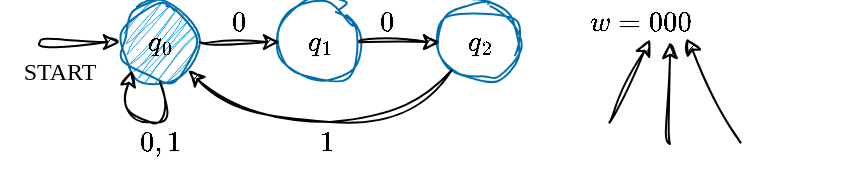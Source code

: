 <mxfile version="28.2.5">
  <diagram name="Pagina-1" id="MN7WsSKvXLgIGYer2BLl">
    <mxGraphModel dx="1892" dy="1324" grid="1" gridSize="10" guides="1" tooltips="1" connect="1" arrows="1" fold="1" page="1" pageScale="1" pageWidth="827" pageHeight="1169" math="1" shadow="0">
      <root>
        <mxCell id="0" />
        <mxCell id="1" parent="0" />
        <mxCell id="ddl-roebjKmBMkPWHnF6-1" value="&lt;font style=&quot;color: light-dark(rgb(0, 0, 0), rgb(255, 255, 255));&quot;&gt;$$q_{2}$$&lt;/font&gt;" style="ellipse;whiteSpace=wrap;html=1;fillColor=none;fontColor=#ffffff;strokeColor=#006EAF;sketch=1;curveFitting=1;jiggle=2;" parent="1" vertex="1">
          <mxGeometry x="440" y="400" width="40" height="40" as="geometry" />
        </mxCell>
        <mxCell id="ddl-roebjKmBMkPWHnF6-2" value="&lt;font style=&quot;color: light-dark(rgb(0, 0, 0), rgb(255, 255, 255));&quot;&gt;$$q_{0}$$&lt;/font&gt;" style="ellipse;whiteSpace=wrap;html=1;sketch=1;curveFitting=1;jiggle=2;fillColor=#1ba1e2;fontColor=#ffffff;strokeColor=#006EAF;" parent="1" vertex="1">
          <mxGeometry x="280" y="400" width="40" height="40" as="geometry" />
        </mxCell>
        <mxCell id="ddl-roebjKmBMkPWHnF6-7" value="&lt;font style=&quot;color: light-dark(rgb(0, 0, 0), rgb(255, 255, 255));&quot;&gt;$$q_{1}$$&lt;/font&gt;" style="ellipse;whiteSpace=wrap;html=1;sketch=1;curveFitting=1;jiggle=2;fillColor=none;fontColor=#ffffff;strokeColor=#006EAF;" parent="1" vertex="1">
          <mxGeometry x="360" y="400" width="40" height="40" as="geometry" />
        </mxCell>
        <mxCell id="ddl-roebjKmBMkPWHnF6-11" value="" style="curved=1;endArrow=classic;html=1;rounded=0;exitX=1;exitY=0.5;exitDx=0;exitDy=0;entryX=0;entryY=0.5;entryDx=0;entryDy=0;sketch=1;curveFitting=1;jiggle=2;strokeColor=light-dark(#000000,#FFFFFF);" parent="1" source="ddl-roebjKmBMkPWHnF6-2" target="ddl-roebjKmBMkPWHnF6-7" edge="1">
          <mxGeometry width="50" height="50" relative="1" as="geometry">
            <mxPoint x="440" y="339.79" as="sourcePoint" />
            <mxPoint x="480" y="339.79" as="targetPoint" />
            <Array as="points" />
          </mxGeometry>
        </mxCell>
        <mxCell id="61cGgM1Lmk8JUmtUeZvV-2" value="" style="curved=1;endArrow=classic;html=1;rounded=0;entryX=0;entryY=0.5;entryDx=0;entryDy=0;sketch=1;curveFitting=1;jiggle=2;strokeColor=light-dark(#000000,#FFFFFF);" parent="1" target="ddl-roebjKmBMkPWHnF6-2" edge="1">
          <mxGeometry width="50" height="50" relative="1" as="geometry">
            <mxPoint x="240" y="420" as="sourcePoint" />
            <mxPoint x="260" y="419.75" as="targetPoint" />
            <Array as="points" />
          </mxGeometry>
        </mxCell>
        <mxCell id="61cGgM1Lmk8JUmtUeZvV-3" value="&lt;font style=&quot;color: light-dark(rgb(0, 0, 0), rgb(255, 255, 255));&quot;&gt;START&lt;/font&gt;" style="text;html=1;align=center;verticalAlign=middle;whiteSpace=wrap;rounded=0;fontFamily=Comic Sans MS;" parent="1" vertex="1">
          <mxGeometry x="220" y="420" width="60" height="30" as="geometry" />
        </mxCell>
        <mxCell id="9zvys9ynLDpc2vi1LoEm-1" value="" style="curved=1;endArrow=classic;html=1;rounded=0;exitX=1;exitY=0.5;exitDx=0;exitDy=0;entryX=0;entryY=0.5;entryDx=0;entryDy=0;sketch=1;curveFitting=1;jiggle=2;strokeColor=light-dark(#000000,#FFFFFF);" parent="1" source="ddl-roebjKmBMkPWHnF6-7" target="ddl-roebjKmBMkPWHnF6-1" edge="1">
          <mxGeometry width="50" height="50" relative="1" as="geometry">
            <mxPoint x="420" y="430" as="sourcePoint" />
            <mxPoint x="500" y="430" as="targetPoint" />
            <Array as="points" />
          </mxGeometry>
        </mxCell>
        <mxCell id="9zvys9ynLDpc2vi1LoEm-6" value="&lt;font style=&quot;color: light-dark(rgb(0, 0, 0), rgb(255, 255, 255));&quot;&gt;$$0,1$$&lt;/font&gt;" style="text;html=1;align=center;verticalAlign=middle;whiteSpace=wrap;rounded=0;" parent="1" vertex="1">
          <mxGeometry x="270" y="460" width="60" height="20" as="geometry" />
        </mxCell>
        <mxCell id="GS6e04Pmvjvr_a8v59-t-1" value="" style="curved=1;endArrow=classic;html=1;rounded=0;exitX=0.5;exitY=1;exitDx=0;exitDy=0;sketch=1;curveFitting=1;jiggle=2;entryX=0;entryY=1;entryDx=0;entryDy=0;strokeColor=light-dark(#000000,#FFFFFF);" edge="1" parent="1" source="ddl-roebjKmBMkPWHnF6-2" target="ddl-roebjKmBMkPWHnF6-2">
          <mxGeometry width="50" height="50" relative="1" as="geometry">
            <mxPoint x="320" y="470" as="sourcePoint" />
            <mxPoint x="350" y="480" as="targetPoint" />
            <Array as="points">
              <mxPoint x="310" y="460" />
              <mxPoint x="280" y="460" />
            </Array>
          </mxGeometry>
        </mxCell>
        <mxCell id="GS6e04Pmvjvr_a8v59-t-3" value="&lt;font style=&quot;color: light-dark(rgb(0, 0, 0), rgb(255, 255, 255));&quot;&gt;$$0$$&lt;/font&gt;" style="text;html=1;align=center;verticalAlign=middle;whiteSpace=wrap;rounded=0;" vertex="1" parent="1">
          <mxGeometry x="310" y="400" width="60" height="20" as="geometry" />
        </mxCell>
        <mxCell id="GS6e04Pmvjvr_a8v59-t-4" value="&lt;font style=&quot;color: light-dark(rgb(0, 0, 0), rgb(255, 255, 255));&quot;&gt;$$0$$&lt;/font&gt;" style="text;html=1;align=center;verticalAlign=middle;whiteSpace=wrap;rounded=0;" vertex="1" parent="1">
          <mxGeometry x="384" y="400" width="60" height="20" as="geometry" />
        </mxCell>
        <mxCell id="GS6e04Pmvjvr_a8v59-t-5" value="" style="curved=1;endArrow=classic;html=1;rounded=0;exitX=0;exitY=1;exitDx=0;exitDy=0;entryX=1;entryY=1;entryDx=0;entryDy=0;sketch=1;curveFitting=1;jiggle=2;strokeColor=light-dark(#000000,#FFFFFF);" edge="1" parent="1" source="ddl-roebjKmBMkPWHnF6-1" target="ddl-roebjKmBMkPWHnF6-2">
          <mxGeometry width="50" height="50" relative="1" as="geometry">
            <mxPoint x="360" y="490" as="sourcePoint" />
            <mxPoint x="400" y="490" as="targetPoint" />
            <Array as="points">
              <mxPoint x="430" y="460" />
              <mxPoint x="340" y="460" />
            </Array>
          </mxGeometry>
        </mxCell>
        <mxCell id="GS6e04Pmvjvr_a8v59-t-6" value="&lt;font style=&quot;color: light-dark(rgb(0, 0, 0), rgb(255, 255, 255));&quot;&gt;$$1$$&lt;/font&gt;" style="text;html=1;align=center;verticalAlign=middle;whiteSpace=wrap;rounded=0;" vertex="1" parent="1">
          <mxGeometry x="354" y="460" width="60" height="20" as="geometry" />
        </mxCell>
        <mxCell id="GS6e04Pmvjvr_a8v59-t-7" value="&lt;font style=&quot;color: light-dark(rgb(0, 0, 0), rgb(255, 255, 255));&quot;&gt;$$w=000$$&lt;/font&gt;" style="text;html=1;align=center;verticalAlign=middle;whiteSpace=wrap;rounded=0;" vertex="1" parent="1">
          <mxGeometry x="510" y="400" width="60" height="20" as="geometry" />
        </mxCell>
        <mxCell id="GS6e04Pmvjvr_a8v59-t-9" value="&lt;span style=&quot;color: rgb(255, 255, 255); font-family: Helvetica; font-size: 12px; font-style: normal; font-variant-ligatures: normal; font-variant-caps: normal; font-weight: 400; letter-spacing: normal; orphans: 2; text-align: center; text-indent: 0px; text-transform: none; widows: 2; word-spacing: 0px; -webkit-text-stroke-width: 0px; white-space: normal; background-color: rgb(27, 29, 30); text-decoration-thickness: initial; text-decoration-style: initial; text-decoration-color: initial; display: inline !important; float: none;&quot;&gt;$$q_{2}$$&lt;/span&gt;" style="text;whiteSpace=wrap;html=1;" vertex="1" parent="1">
          <mxGeometry x="550" y="450" width="20" height="40" as="geometry" />
        </mxCell>
        <mxCell id="GS6e04Pmvjvr_a8v59-t-10" value="&lt;span style=&quot;color: rgb(255, 255, 255); font-family: Helvetica; font-size: 12px; font-style: normal; font-variant-ligatures: normal; font-variant-caps: normal; font-weight: 400; letter-spacing: normal; orphans: 2; text-align: center; text-indent: 0px; text-transform: none; widows: 2; word-spacing: 0px; -webkit-text-stroke-width: 0px; white-space: normal; background-color: rgb(27, 29, 30); text-decoration-thickness: initial; text-decoration-style: initial; text-decoration-color: initial; display: inline !important; float: none;&quot;&gt;$$q_{3}$$&lt;/span&gt;" style="text;whiteSpace=wrap;html=1;" vertex="1" parent="1">
          <mxGeometry x="590" y="450" width="30" height="40" as="geometry" />
        </mxCell>
        <mxCell id="GS6e04Pmvjvr_a8v59-t-11" value="" style="curved=1;endArrow=classic;html=1;rounded=0;entryX=0.584;entryY=0.934;entryDx=0;entryDy=0;sketch=1;curveFitting=1;jiggle=2;strokeColor=light-dark(#000000,#FFFFFF);entryPerimeter=0;" edge="1" parent="1" target="GS6e04Pmvjvr_a8v59-t-7">
          <mxGeometry width="50" height="50" relative="1" as="geometry">
            <mxPoint x="524.798" y="460" as="sourcePoint" />
            <mxPoint x="560" y="430" as="targetPoint" />
            <Array as="points" />
          </mxGeometry>
        </mxCell>
        <mxCell id="GS6e04Pmvjvr_a8v59-t-13" value="&lt;span style=&quot;color: rgb(255, 255, 255); font-family: Helvetica; font-size: 12px; font-style: normal; font-variant-ligatures: normal; font-variant-caps: normal; font-weight: 400; letter-spacing: normal; orphans: 2; text-align: center; text-indent: 0px; text-transform: none; widows: 2; word-spacing: 0px; -webkit-text-stroke-width: 0px; white-space: normal; background-color: rgb(27, 29, 30); text-decoration-thickness: initial; text-decoration-style: initial; text-decoration-color: initial; display: inline !important; float: none;&quot;&gt;$$q_{1}$$&lt;/span&gt;" style="text;whiteSpace=wrap;html=1;" vertex="1" parent="1">
          <mxGeometry x="510" y="440" width="30" height="40" as="geometry" />
        </mxCell>
        <mxCell id="GS6e04Pmvjvr_a8v59-t-14" value="" style="curved=1;endArrow=classic;html=1;rounded=0;entryX=0.75;entryY=1;entryDx=0;entryDy=0;sketch=1;curveFitting=1;jiggle=2;strokeColor=light-dark(#000000,#FFFFFF);" edge="1" parent="1" target="GS6e04Pmvjvr_a8v59-t-7">
          <mxGeometry width="50" height="50" relative="1" as="geometry">
            <mxPoint x="555" y="471" as="sourcePoint" />
            <mxPoint x="550.202" y="430" as="targetPoint" />
            <Array as="points" />
          </mxGeometry>
        </mxCell>
        <mxCell id="GS6e04Pmvjvr_a8v59-t-15" value="" style="curved=1;endArrow=classic;html=1;rounded=0;entryX=0.888;entryY=0.906;entryDx=0;entryDy=0;sketch=1;curveFitting=1;jiggle=2;strokeColor=light-dark(#000000,#FFFFFF);entryPerimeter=0;exitX=0;exitY=0.5;exitDx=0;exitDy=0;" edge="1" parent="1" source="GS6e04Pmvjvr_a8v59-t-10" target="GS6e04Pmvjvr_a8v59-t-7">
          <mxGeometry width="50" height="50" relative="1" as="geometry">
            <mxPoint x="570" y="471" as="sourcePoint" />
            <mxPoint x="570" y="420" as="targetPoint" />
            <Array as="points" />
          </mxGeometry>
        </mxCell>
      </root>
    </mxGraphModel>
  </diagram>
</mxfile>
